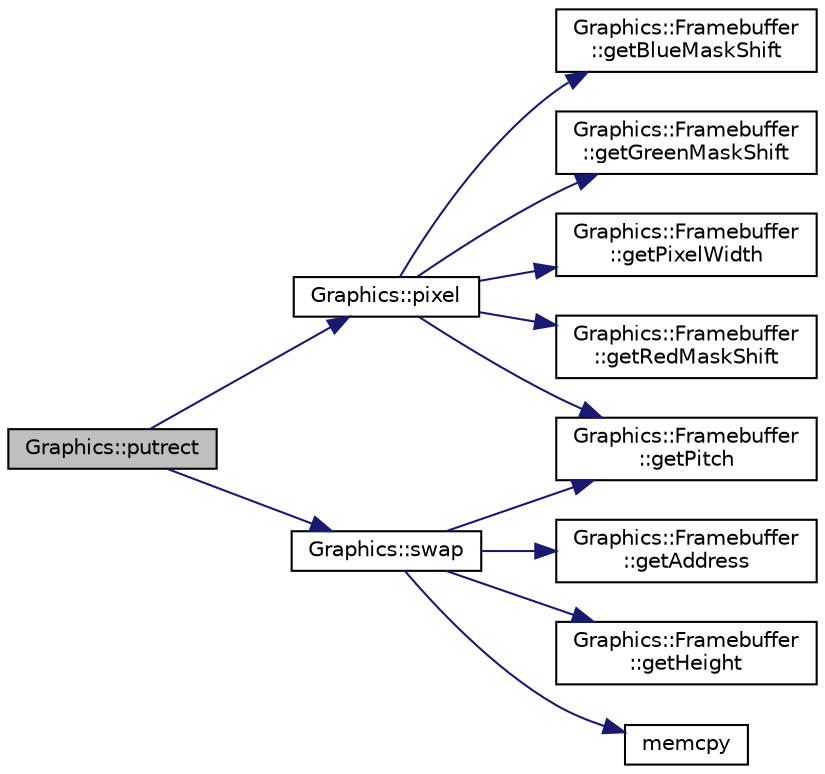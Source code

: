 digraph "Graphics::putrect"
{
 // LATEX_PDF_SIZE
  edge [fontname="Helvetica",fontsize="10",labelfontname="Helvetica",labelfontsize="10"];
  node [fontname="Helvetica",fontsize="10",shape=record];
  rankdir="LR";
  Node1 [label="Graphics::putrect",height=0.2,width=0.4,color="black", fillcolor="grey75", style="filled", fontcolor="black",tooltip="Draws and fills a rectangle of a given width and height, and color at the provided coordinates."];
  Node1 -> Node2 [color="midnightblue",fontsize="10",style="solid",fontname="Helvetica"];
  Node2 [label="Graphics::pixel",height=0.2,width=0.4,color="black", fillcolor="white", style="filled",URL="$d6/d9b/namespace_graphics.html#a9a087c9e0e221a9939cbe6b958171886",tooltip="Draws a pixel at a given coordinate."];
  Node2 -> Node3 [color="midnightblue",fontsize="10",style="solid",fontname="Helvetica"];
  Node3 [label="Graphics::Framebuffer\l::getBlueMaskShift",height=0.2,width=0.4,color="black", fillcolor="white", style="filled",URL="$d0/dcb/class_graphics_1_1_framebuffer.html#a5e05c50e2f80ac599bf8a3f44c1ec076",tooltip=" "];
  Node2 -> Node4 [color="midnightblue",fontsize="10",style="solid",fontname="Helvetica"];
  Node4 [label="Graphics::Framebuffer\l::getGreenMaskShift",height=0.2,width=0.4,color="black", fillcolor="white", style="filled",URL="$d0/dcb/class_graphics_1_1_framebuffer.html#a73d1c153ef281443e94ae0ad3a4fdf3e",tooltip=" "];
  Node2 -> Node5 [color="midnightblue",fontsize="10",style="solid",fontname="Helvetica"];
  Node5 [label="Graphics::Framebuffer\l::getPitch",height=0.2,width=0.4,color="black", fillcolor="white", style="filled",URL="$d0/dcb/class_graphics_1_1_framebuffer.html#a4b6694a0728b42872a51eb15a631cd51",tooltip=" "];
  Node2 -> Node6 [color="midnightblue",fontsize="10",style="solid",fontname="Helvetica"];
  Node6 [label="Graphics::Framebuffer\l::getPixelWidth",height=0.2,width=0.4,color="black", fillcolor="white", style="filled",URL="$d0/dcb/class_graphics_1_1_framebuffer.html#af6383d53d6a69242b6eb8e56067f4d19",tooltip=" "];
  Node2 -> Node7 [color="midnightblue",fontsize="10",style="solid",fontname="Helvetica"];
  Node7 [label="Graphics::Framebuffer\l::getRedMaskShift",height=0.2,width=0.4,color="black", fillcolor="white", style="filled",URL="$d0/dcb/class_graphics_1_1_framebuffer.html#af04917a01257164d99f15d84a1f67e9f",tooltip=" "];
  Node1 -> Node8 [color="midnightblue",fontsize="10",style="solid",fontname="Helvetica"];
  Node8 [label="Graphics::swap",height=0.2,width=0.4,color="black", fillcolor="white", style="filled",URL="$d6/d9b/namespace_graphics.html#afb7733fe050948fc3a09cd9a87071ffc",tooltip="Swap the data on backbuffer to memory video buffer and show in the screen."];
  Node8 -> Node9 [color="midnightblue",fontsize="10",style="solid",fontname="Helvetica"];
  Node9 [label="Graphics::Framebuffer\l::getAddress",height=0.2,width=0.4,color="black", fillcolor="white", style="filled",URL="$d0/dcb/class_graphics_1_1_framebuffer.html#af62e5c11c830410a3213e2b17075b158",tooltip=" "];
  Node8 -> Node10 [color="midnightblue",fontsize="10",style="solid",fontname="Helvetica"];
  Node10 [label="Graphics::Framebuffer\l::getHeight",height=0.2,width=0.4,color="black", fillcolor="white", style="filled",URL="$d0/dcb/class_graphics_1_1_framebuffer.html#a1056e91da94b6937b0a6deeb3a859368",tooltip=" "];
  Node8 -> Node5 [color="midnightblue",fontsize="10",style="solid",fontname="Helvetica"];
  Node8 -> Node11 [color="midnightblue",fontsize="10",style="solid",fontname="Helvetica"];
  Node11 [label="memcpy",height=0.2,width=0.4,color="black", fillcolor="white", style="filled",URL="$d5/d24/string_8cpp.html#a370712322c794e949c996946f2283ea8",tooltip=" "];
}
